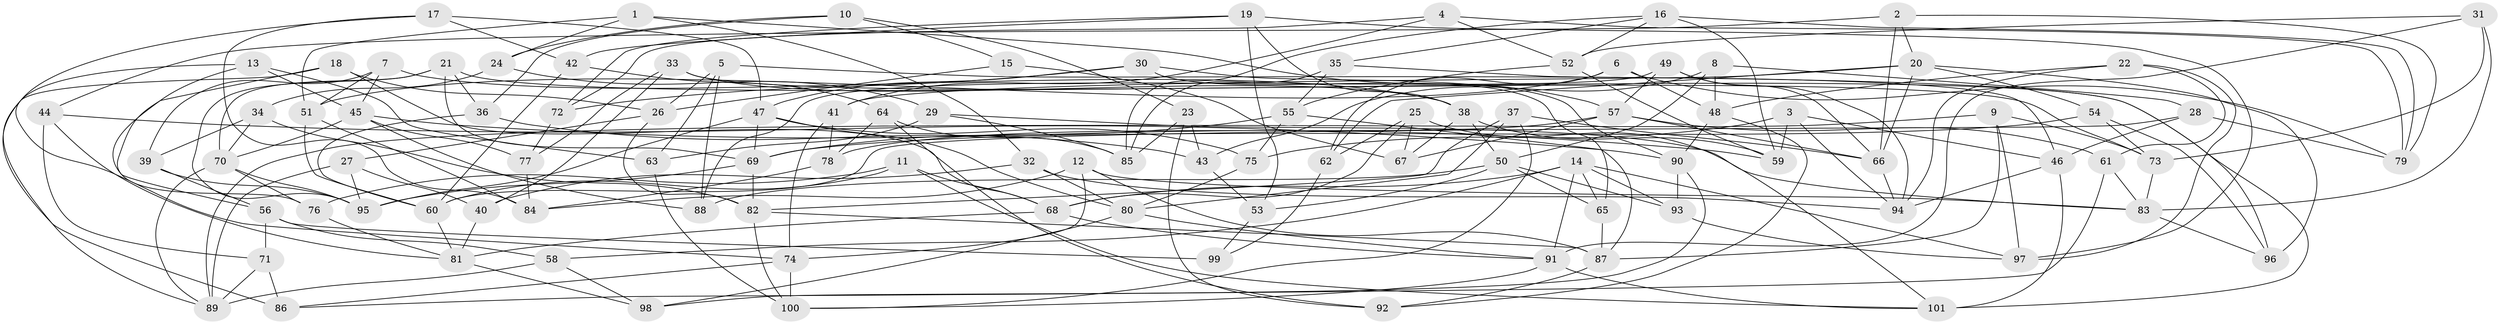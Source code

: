 // original degree distribution, {4: 1.0}
// Generated by graph-tools (version 1.1) at 2025/38/03/04/25 23:38:16]
// undirected, 101 vertices, 232 edges
graph export_dot {
  node [color=gray90,style=filled];
  1;
  2;
  3;
  4;
  5;
  6;
  7;
  8;
  9;
  10;
  11;
  12;
  13;
  14;
  15;
  16;
  17;
  18;
  19;
  20;
  21;
  22;
  23;
  24;
  25;
  26;
  27;
  28;
  29;
  30;
  31;
  32;
  33;
  34;
  35;
  36;
  37;
  38;
  39;
  40;
  41;
  42;
  43;
  44;
  45;
  46;
  47;
  48;
  49;
  50;
  51;
  52;
  53;
  54;
  55;
  56;
  57;
  58;
  59;
  60;
  61;
  62;
  63;
  64;
  65;
  66;
  67;
  68;
  69;
  70;
  71;
  72;
  73;
  74;
  75;
  76;
  77;
  78;
  79;
  80;
  81;
  82;
  83;
  84;
  85;
  86;
  87;
  88;
  89;
  90;
  91;
  92;
  93;
  94;
  95;
  96;
  97;
  98;
  99;
  100;
  101;
  1 -- 24 [weight=1.0];
  1 -- 32 [weight=1.0];
  1 -- 51 [weight=1.0];
  1 -- 57 [weight=1.0];
  2 -- 20 [weight=1.0];
  2 -- 44 [weight=1.0];
  2 -- 66 [weight=1.0];
  2 -- 79 [weight=1.0];
  3 -- 46 [weight=1.0];
  3 -- 59 [weight=1.0];
  3 -- 75 [weight=1.0];
  3 -- 94 [weight=1.0];
  4 -- 41 [weight=1.0];
  4 -- 52 [weight=1.0];
  4 -- 72 [weight=1.0];
  4 -- 79 [weight=1.0];
  5 -- 26 [weight=1.0];
  5 -- 63 [weight=1.0];
  5 -- 88 [weight=1.0];
  5 -- 96 [weight=1.0];
  6 -- 48 [weight=1.0];
  6 -- 51 [weight=1.0];
  6 -- 62 [weight=1.0];
  6 -- 79 [weight=1.0];
  7 -- 38 [weight=1.0];
  7 -- 39 [weight=1.0];
  7 -- 45 [weight=1.0];
  7 -- 51 [weight=1.0];
  8 -- 28 [weight=1.0];
  8 -- 43 [weight=1.0];
  8 -- 48 [weight=1.0];
  8 -- 50 [weight=1.0];
  9 -- 73 [weight=1.0];
  9 -- 87 [weight=1.0];
  9 -- 89 [weight=1.0];
  9 -- 97 [weight=1.0];
  10 -- 15 [weight=1.0];
  10 -- 23 [weight=1.0];
  10 -- 24 [weight=1.0];
  10 -- 36 [weight=1.0];
  11 -- 60 [weight=1.0];
  11 -- 68 [weight=1.0];
  11 -- 76 [weight=1.0];
  11 -- 101 [weight=1.0];
  12 -- 74 [weight=1.0];
  12 -- 83 [weight=1.0];
  12 -- 84 [weight=1.0];
  12 -- 87 [weight=1.0];
  13 -- 45 [weight=1.0];
  13 -- 63 [weight=1.0];
  13 -- 76 [weight=1.0];
  13 -- 86 [weight=1.0];
  14 -- 58 [weight=1.0];
  14 -- 65 [weight=1.0];
  14 -- 68 [weight=1.0];
  14 -- 91 [weight=1.0];
  14 -- 93 [weight=1.0];
  14 -- 97 [weight=1.0];
  15 -- 26 [weight=2.0];
  15 -- 67 [weight=1.0];
  16 -- 35 [weight=1.0];
  16 -- 52 [weight=1.0];
  16 -- 59 [weight=1.0];
  16 -- 79 [weight=2.0];
  16 -- 85 [weight=1.0];
  17 -- 42 [weight=1.0];
  17 -- 47 [weight=1.0];
  17 -- 74 [weight=1.0];
  17 -- 84 [weight=1.0];
  18 -- 26 [weight=1.0];
  18 -- 56 [weight=1.0];
  18 -- 68 [weight=1.0];
  18 -- 89 [weight=1.0];
  19 -- 38 [weight=1.0];
  19 -- 42 [weight=1.0];
  19 -- 53 [weight=1.0];
  19 -- 72 [weight=1.0];
  19 -- 97 [weight=2.0];
  20 -- 41 [weight=1.0];
  20 -- 54 [weight=1.0];
  20 -- 62 [weight=1.0];
  20 -- 66 [weight=1.0];
  20 -- 96 [weight=1.0];
  21 -- 36 [weight=1.0];
  21 -- 69 [weight=1.0];
  21 -- 70 [weight=1.0];
  21 -- 73 [weight=2.0];
  21 -- 95 [weight=1.0];
  22 -- 48 [weight=1.0];
  22 -- 61 [weight=1.0];
  22 -- 94 [weight=1.0];
  22 -- 97 [weight=1.0];
  23 -- 43 [weight=1.0];
  23 -- 85 [weight=1.0];
  23 -- 92 [weight=1.0];
  24 -- 29 [weight=1.0];
  24 -- 34 [weight=1.0];
  25 -- 62 [weight=1.0];
  25 -- 67 [weight=1.0];
  25 -- 68 [weight=1.0];
  25 -- 101 [weight=1.0];
  26 -- 27 [weight=1.0];
  26 -- 82 [weight=1.0];
  27 -- 40 [weight=1.0];
  27 -- 89 [weight=1.0];
  27 -- 95 [weight=1.0];
  28 -- 46 [weight=1.0];
  28 -- 60 [weight=1.0];
  28 -- 79 [weight=1.0];
  29 -- 63 [weight=1.0];
  29 -- 83 [weight=1.0];
  29 -- 85 [weight=1.0];
  30 -- 47 [weight=1.0];
  30 -- 65 [weight=1.0];
  30 -- 72 [weight=1.0];
  30 -- 90 [weight=1.0];
  31 -- 52 [weight=1.0];
  31 -- 73 [weight=1.0];
  31 -- 83 [weight=1.0];
  31 -- 91 [weight=1.0];
  32 -- 40 [weight=1.0];
  32 -- 80 [weight=1.0];
  32 -- 94 [weight=1.0];
  33 -- 38 [weight=1.0];
  33 -- 40 [weight=1.0];
  33 -- 77 [weight=1.0];
  33 -- 101 [weight=1.0];
  34 -- 39 [weight=1.0];
  34 -- 70 [weight=1.0];
  34 -- 82 [weight=1.0];
  35 -- 46 [weight=1.0];
  35 -- 55 [weight=2.0];
  35 -- 85 [weight=2.0];
  36 -- 43 [weight=1.0];
  36 -- 60 [weight=1.0];
  37 -- 66 [weight=1.0];
  37 -- 80 [weight=1.0];
  37 -- 82 [weight=1.0];
  37 -- 100 [weight=1.0];
  38 -- 50 [weight=1.0];
  38 -- 59 [weight=1.0];
  38 -- 67 [weight=1.0];
  39 -- 56 [weight=1.0];
  39 -- 95 [weight=1.0];
  40 -- 81 [weight=1.0];
  41 -- 74 [weight=1.0];
  41 -- 78 [weight=1.0];
  42 -- 60 [weight=1.0];
  42 -- 64 [weight=1.0];
  43 -- 53 [weight=1.0];
  44 -- 71 [weight=1.0];
  44 -- 81 [weight=1.0];
  44 -- 90 [weight=1.0];
  45 -- 59 [weight=1.0];
  45 -- 70 [weight=1.0];
  45 -- 77 [weight=1.0];
  45 -- 88 [weight=1.0];
  46 -- 94 [weight=1.0];
  46 -- 101 [weight=2.0];
  47 -- 69 [weight=1.0];
  47 -- 75 [weight=1.0];
  47 -- 80 [weight=1.0];
  47 -- 95 [weight=1.0];
  48 -- 90 [weight=2.0];
  48 -- 92 [weight=1.0];
  49 -- 57 [weight=1.0];
  49 -- 66 [weight=1.0];
  49 -- 88 [weight=1.0];
  49 -- 94 [weight=1.0];
  50 -- 53 [weight=1.0];
  50 -- 65 [weight=1.0];
  50 -- 88 [weight=1.0];
  50 -- 93 [weight=1.0];
  51 -- 60 [weight=1.0];
  51 -- 84 [weight=2.0];
  52 -- 55 [weight=1.0];
  52 -- 59 [weight=2.0];
  53 -- 99 [weight=1.0];
  54 -- 69 [weight=1.0];
  54 -- 73 [weight=1.0];
  54 -- 96 [weight=1.0];
  55 -- 69 [weight=1.0];
  55 -- 75 [weight=1.0];
  55 -- 87 [weight=1.0];
  56 -- 58 [weight=1.0];
  56 -- 71 [weight=1.0];
  56 -- 99 [weight=2.0];
  57 -- 61 [weight=1.0];
  57 -- 66 [weight=1.0];
  57 -- 67 [weight=1.0];
  57 -- 78 [weight=1.0];
  58 -- 89 [weight=1.0];
  58 -- 98 [weight=1.0];
  60 -- 81 [weight=1.0];
  61 -- 83 [weight=1.0];
  61 -- 86 [weight=1.0];
  62 -- 99 [weight=1.0];
  63 -- 100 [weight=1.0];
  64 -- 78 [weight=1.0];
  64 -- 85 [weight=1.0];
  64 -- 92 [weight=1.0];
  65 -- 87 [weight=1.0];
  66 -- 94 [weight=1.0];
  68 -- 81 [weight=1.0];
  68 -- 91 [weight=1.0];
  69 -- 82 [weight=1.0];
  69 -- 95 [weight=1.0];
  70 -- 76 [weight=1.0];
  70 -- 89 [weight=1.0];
  70 -- 95 [weight=1.0];
  71 -- 86 [weight=1.0];
  71 -- 89 [weight=1.0];
  72 -- 77 [weight=1.0];
  73 -- 83 [weight=1.0];
  74 -- 86 [weight=1.0];
  74 -- 100 [weight=2.0];
  75 -- 80 [weight=1.0];
  76 -- 81 [weight=1.0];
  77 -- 84 [weight=1.0];
  78 -- 84 [weight=1.0];
  80 -- 91 [weight=1.0];
  80 -- 98 [weight=1.0];
  81 -- 98 [weight=1.0];
  82 -- 87 [weight=1.0];
  82 -- 100 [weight=1.0];
  83 -- 96 [weight=1.0];
  87 -- 92 [weight=1.0];
  90 -- 93 [weight=1.0];
  90 -- 98 [weight=1.0];
  91 -- 100 [weight=1.0];
  91 -- 101 [weight=1.0];
  93 -- 97 [weight=1.0];
}
